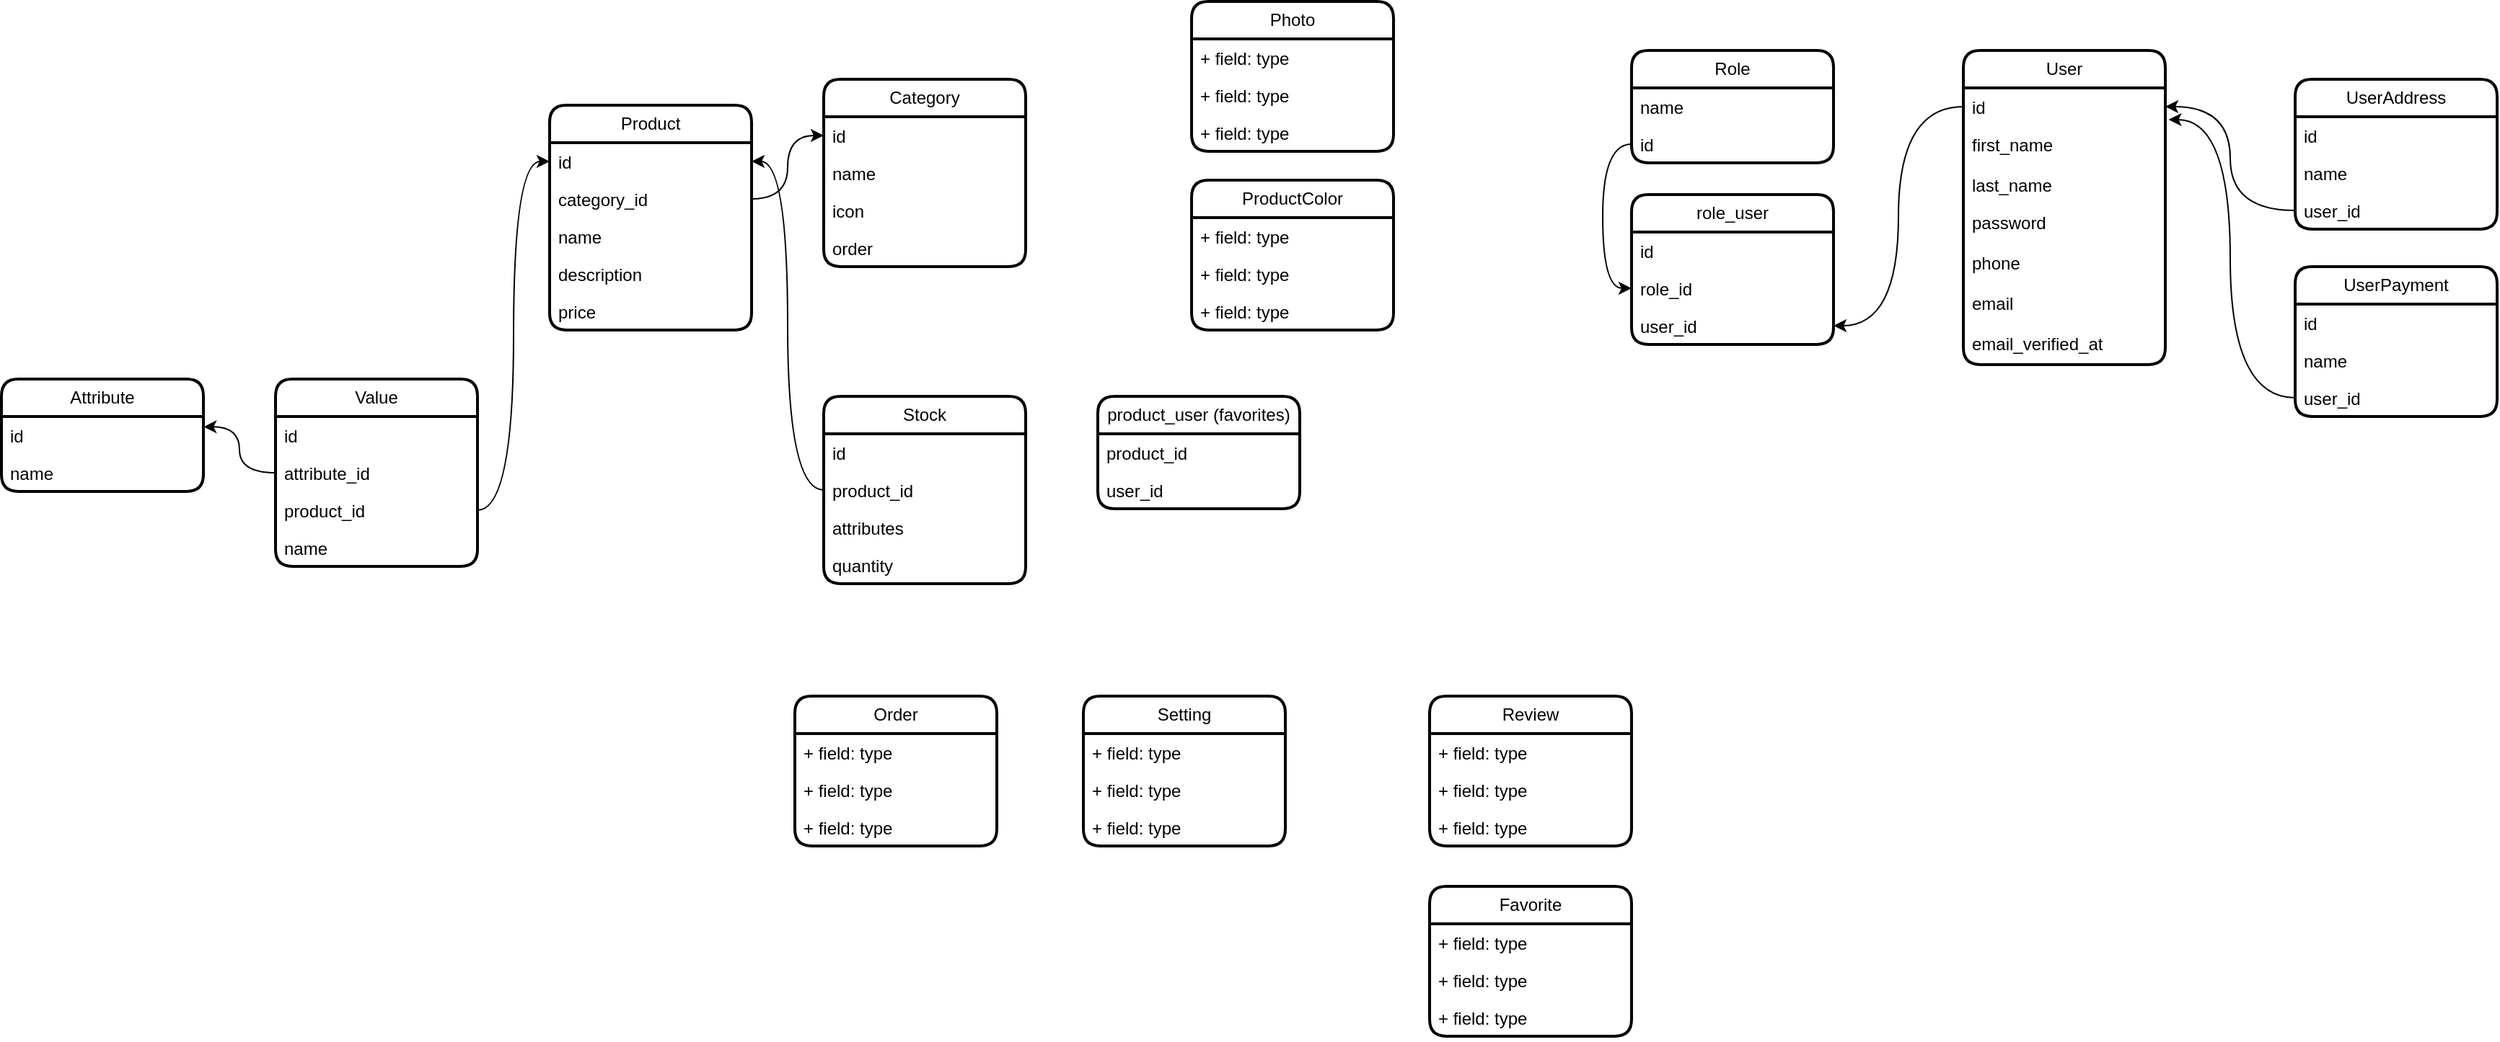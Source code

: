 <mxfile version="26.0.10">
  <diagram name="Page-1" id="uXYsPz1qlpsACWWBRwSW">
    <mxGraphModel dx="2284" dy="785" grid="1" gridSize="10" guides="1" tooltips="1" connect="1" arrows="1" fold="1" page="1" pageScale="1" pageWidth="850" pageHeight="1100" math="0" shadow="0">
      <root>
        <mxCell id="0" />
        <mxCell id="1" parent="0" />
        <mxCell id="BDrDbM9m9sWbNNaQyZ64-1" value="Category" style="swimlane;fontStyle=0;childLayout=stackLayout;horizontal=1;startSize=26;fillColor=none;horizontalStack=0;resizeParent=1;resizeParentMax=0;resizeLast=0;collapsible=1;marginBottom=0;whiteSpace=wrap;html=1;rounded=1;strokeColor=default;shadow=0;glass=0;swimlaneFillColor=default;strokeWidth=2;" parent="1" vertex="1">
          <mxGeometry x="100" y="70" width="140" height="130" as="geometry" />
        </mxCell>
        <mxCell id="BDrDbM9m9sWbNNaQyZ64-2" value="id" style="text;strokeColor=none;fillColor=none;align=left;verticalAlign=top;spacingLeft=4;spacingRight=4;overflow=hidden;rotatable=0;points=[[0,0.5],[1,0.5]];portConstraint=eastwest;whiteSpace=wrap;html=1;" parent="BDrDbM9m9sWbNNaQyZ64-1" vertex="1">
          <mxGeometry y="26" width="140" height="26" as="geometry" />
        </mxCell>
        <mxCell id="BDrDbM9m9sWbNNaQyZ64-59" value="name" style="text;strokeColor=none;fillColor=none;align=left;verticalAlign=top;spacingLeft=4;spacingRight=4;overflow=hidden;rotatable=0;points=[[0,0.5],[1,0.5]];portConstraint=eastwest;whiteSpace=wrap;html=1;" parent="BDrDbM9m9sWbNNaQyZ64-1" vertex="1">
          <mxGeometry y="52" width="140" height="26" as="geometry" />
        </mxCell>
        <mxCell id="BDrDbM9m9sWbNNaQyZ64-4" value="icon" style="text;strokeColor=none;fillColor=none;align=left;verticalAlign=top;spacingLeft=4;spacingRight=4;overflow=hidden;rotatable=0;points=[[0,0.5],[1,0.5]];portConstraint=eastwest;whiteSpace=wrap;html=1;" parent="BDrDbM9m9sWbNNaQyZ64-1" vertex="1">
          <mxGeometry y="78" width="140" height="26" as="geometry" />
        </mxCell>
        <mxCell id="BDrDbM9m9sWbNNaQyZ64-56" value="order" style="text;strokeColor=none;fillColor=none;align=left;verticalAlign=top;spacingLeft=4;spacingRight=4;overflow=hidden;rotatable=0;points=[[0,0.5],[1,0.5]];portConstraint=eastwest;whiteSpace=wrap;html=1;" parent="BDrDbM9m9sWbNNaQyZ64-1" vertex="1">
          <mxGeometry y="104" width="140" height="26" as="geometry" />
        </mxCell>
        <mxCell id="BDrDbM9m9sWbNNaQyZ64-10" value="Product" style="swimlane;fontStyle=0;childLayout=stackLayout;horizontal=1;startSize=26;fillColor=none;horizontalStack=0;resizeParent=1;resizeParentMax=0;resizeLast=0;collapsible=1;marginBottom=0;whiteSpace=wrap;html=1;rounded=1;strokeColor=default;shadow=0;glass=0;swimlaneFillColor=default;strokeWidth=2;" parent="1" vertex="1">
          <mxGeometry x="-90" y="88" width="140" height="156" as="geometry" />
        </mxCell>
        <mxCell id="BDrDbM9m9sWbNNaQyZ64-58" value="id" style="text;strokeColor=none;fillColor=none;align=left;verticalAlign=top;spacingLeft=4;spacingRight=4;overflow=hidden;rotatable=0;points=[[0,0.5],[1,0.5]];portConstraint=eastwest;whiteSpace=wrap;html=1;" parent="BDrDbM9m9sWbNNaQyZ64-10" vertex="1">
          <mxGeometry y="26" width="140" height="26" as="geometry" />
        </mxCell>
        <mxCell id="BDrDbM9m9sWbNNaQyZ64-57" value="category_id" style="text;strokeColor=none;fillColor=none;align=left;verticalAlign=top;spacingLeft=4;spacingRight=4;overflow=hidden;rotatable=0;points=[[0,0.5],[1,0.5]];portConstraint=eastwest;whiteSpace=wrap;html=1;" parent="BDrDbM9m9sWbNNaQyZ64-10" vertex="1">
          <mxGeometry y="52" width="140" height="26" as="geometry" />
        </mxCell>
        <mxCell id="BDrDbM9m9sWbNNaQyZ64-11" value="name" style="text;strokeColor=none;fillColor=none;align=left;verticalAlign=top;spacingLeft=4;spacingRight=4;overflow=hidden;rotatable=0;points=[[0,0.5],[1,0.5]];portConstraint=eastwest;whiteSpace=wrap;html=1;" parent="BDrDbM9m9sWbNNaQyZ64-10" vertex="1">
          <mxGeometry y="78" width="140" height="26" as="geometry" />
        </mxCell>
        <mxCell id="BDrDbM9m9sWbNNaQyZ64-12" value="description" style="text;strokeColor=none;fillColor=none;align=left;verticalAlign=top;spacingLeft=4;spacingRight=4;overflow=hidden;rotatable=0;points=[[0,0.5],[1,0.5]];portConstraint=eastwest;whiteSpace=wrap;html=1;" parent="BDrDbM9m9sWbNNaQyZ64-10" vertex="1">
          <mxGeometry y="104" width="140" height="26" as="geometry" />
        </mxCell>
        <mxCell id="BDrDbM9m9sWbNNaQyZ64-13" value="price" style="text;strokeColor=none;fillColor=none;align=left;verticalAlign=top;spacingLeft=4;spacingRight=4;overflow=hidden;rotatable=0;points=[[0,0.5],[1,0.5]];portConstraint=eastwest;whiteSpace=wrap;html=1;" parent="BDrDbM9m9sWbNNaQyZ64-10" vertex="1">
          <mxGeometry y="130" width="140" height="26" as="geometry" />
        </mxCell>
        <mxCell id="BDrDbM9m9sWbNNaQyZ64-15" value="User" style="swimlane;fontStyle=0;childLayout=stackLayout;horizontal=1;startSize=26;fillColor=none;horizontalStack=0;resizeParent=1;resizeParentMax=0;resizeLast=0;collapsible=1;marginBottom=0;whiteSpace=wrap;html=1;rounded=1;strokeColor=default;shadow=0;glass=0;swimlaneFillColor=default;strokeWidth=2;" parent="1" vertex="1">
          <mxGeometry x="890" y="50" width="140" height="218" as="geometry" />
        </mxCell>
        <mxCell id="BDrDbM9m9sWbNNaQyZ64-16" value="id" style="text;strokeColor=none;fillColor=none;align=left;verticalAlign=top;spacingLeft=4;spacingRight=4;overflow=hidden;rotatable=0;points=[[0,0.5],[1,0.5]];portConstraint=eastwest;whiteSpace=wrap;html=1;" parent="BDrDbM9m9sWbNNaQyZ64-15" vertex="1">
          <mxGeometry y="26" width="140" height="26" as="geometry" />
        </mxCell>
        <mxCell id="BDrDbM9m9sWbNNaQyZ64-17" value="first_name" style="text;strokeColor=none;fillColor=none;align=left;verticalAlign=top;spacingLeft=4;spacingRight=4;overflow=hidden;rotatable=0;points=[[0,0.5],[1,0.5]];portConstraint=eastwest;whiteSpace=wrap;html=1;" parent="BDrDbM9m9sWbNNaQyZ64-15" vertex="1">
          <mxGeometry y="52" width="140" height="28" as="geometry" />
        </mxCell>
        <mxCell id="BDrDbM9m9sWbNNaQyZ64-18" value="last_name" style="text;strokeColor=none;fillColor=none;align=left;verticalAlign=top;spacingLeft=4;spacingRight=4;overflow=hidden;rotatable=0;points=[[0,0.5],[1,0.5]];portConstraint=eastwest;whiteSpace=wrap;html=1;" parent="BDrDbM9m9sWbNNaQyZ64-15" vertex="1">
          <mxGeometry y="80" width="140" height="26" as="geometry" />
        </mxCell>
        <mxCell id="BDrDbM9m9sWbNNaQyZ64-61" value="password" style="text;strokeColor=none;fillColor=none;align=left;verticalAlign=top;spacingLeft=4;spacingRight=4;overflow=hidden;rotatable=0;points=[[0,0.5],[1,0.5]];portConstraint=eastwest;whiteSpace=wrap;html=1;" parent="BDrDbM9m9sWbNNaQyZ64-15" vertex="1">
          <mxGeometry y="106" width="140" height="28" as="geometry" />
        </mxCell>
        <mxCell id="BDrDbM9m9sWbNNaQyZ64-62" value="phone&lt;div&gt;&lt;br&gt;&lt;/div&gt;" style="text;strokeColor=none;fillColor=none;align=left;verticalAlign=top;spacingLeft=4;spacingRight=4;overflow=hidden;rotatable=0;points=[[0,0.5],[1,0.5]];portConstraint=eastwest;whiteSpace=wrap;html=1;" parent="BDrDbM9m9sWbNNaQyZ64-15" vertex="1">
          <mxGeometry y="134" width="140" height="28" as="geometry" />
        </mxCell>
        <mxCell id="BDrDbM9m9sWbNNaQyZ64-63" value="&lt;div&gt;email&lt;/div&gt;" style="text;strokeColor=none;fillColor=none;align=left;verticalAlign=top;spacingLeft=4;spacingRight=4;overflow=hidden;rotatable=0;points=[[0,0.5],[1,0.5]];portConstraint=eastwest;whiteSpace=wrap;html=1;" parent="BDrDbM9m9sWbNNaQyZ64-15" vertex="1">
          <mxGeometry y="162" width="140" height="28" as="geometry" />
        </mxCell>
        <mxCell id="BDrDbM9m9sWbNNaQyZ64-71" value="&lt;div&gt;email_verified_at&lt;/div&gt;" style="text;strokeColor=none;fillColor=none;align=left;verticalAlign=top;spacingLeft=4;spacingRight=4;overflow=hidden;rotatable=0;points=[[0,0.5],[1,0.5]];portConstraint=eastwest;whiteSpace=wrap;html=1;" parent="BDrDbM9m9sWbNNaQyZ64-15" vertex="1">
          <mxGeometry y="190" width="140" height="28" as="geometry" />
        </mxCell>
        <mxCell id="BDrDbM9m9sWbNNaQyZ64-19" value="Role" style="swimlane;fontStyle=0;childLayout=stackLayout;horizontal=1;startSize=26;fillColor=none;horizontalStack=0;resizeParent=1;resizeParentMax=0;resizeLast=0;collapsible=1;marginBottom=0;whiteSpace=wrap;html=1;rounded=1;strokeColor=default;shadow=0;glass=0;swimlaneFillColor=default;strokeWidth=2;" parent="1" vertex="1">
          <mxGeometry x="660" y="50" width="140" height="78" as="geometry" />
        </mxCell>
        <mxCell id="BDrDbM9m9sWbNNaQyZ64-21" value="name" style="text;strokeColor=none;fillColor=none;align=left;verticalAlign=top;spacingLeft=4;spacingRight=4;overflow=hidden;rotatable=0;points=[[0,0.5],[1,0.5]];portConstraint=eastwest;whiteSpace=wrap;html=1;" parent="BDrDbM9m9sWbNNaQyZ64-19" vertex="1">
          <mxGeometry y="26" width="140" height="26" as="geometry" />
        </mxCell>
        <mxCell id="BDrDbM9m9sWbNNaQyZ64-20" value="id&lt;div&gt;&lt;br&gt;&lt;/div&gt;" style="text;strokeColor=none;fillColor=none;align=left;verticalAlign=top;spacingLeft=4;spacingRight=4;overflow=hidden;rotatable=0;points=[[0,0.5],[1,0.5]];portConstraint=eastwest;whiteSpace=wrap;html=1;" parent="BDrDbM9m9sWbNNaQyZ64-19" vertex="1">
          <mxGeometry y="52" width="140" height="26" as="geometry" />
        </mxCell>
        <mxCell id="BDrDbM9m9sWbNNaQyZ64-23" value="Order" style="swimlane;fontStyle=0;childLayout=stackLayout;horizontal=1;startSize=26;fillColor=none;horizontalStack=0;resizeParent=1;resizeParentMax=0;resizeLast=0;collapsible=1;marginBottom=0;whiteSpace=wrap;html=1;rounded=1;strokeColor=default;shadow=0;glass=0;swimlaneFillColor=default;strokeWidth=2;" parent="1" vertex="1">
          <mxGeometry x="80" y="498" width="140" height="104" as="geometry" />
        </mxCell>
        <mxCell id="BDrDbM9m9sWbNNaQyZ64-24" value="+ field: type" style="text;strokeColor=none;fillColor=none;align=left;verticalAlign=top;spacingLeft=4;spacingRight=4;overflow=hidden;rotatable=0;points=[[0,0.5],[1,0.5]];portConstraint=eastwest;whiteSpace=wrap;html=1;" parent="BDrDbM9m9sWbNNaQyZ64-23" vertex="1">
          <mxGeometry y="26" width="140" height="26" as="geometry" />
        </mxCell>
        <mxCell id="BDrDbM9m9sWbNNaQyZ64-25" value="+ field: type" style="text;strokeColor=none;fillColor=none;align=left;verticalAlign=top;spacingLeft=4;spacingRight=4;overflow=hidden;rotatable=0;points=[[0,0.5],[1,0.5]];portConstraint=eastwest;whiteSpace=wrap;html=1;" parent="BDrDbM9m9sWbNNaQyZ64-23" vertex="1">
          <mxGeometry y="52" width="140" height="26" as="geometry" />
        </mxCell>
        <mxCell id="BDrDbM9m9sWbNNaQyZ64-26" value="+ field: type" style="text;strokeColor=none;fillColor=none;align=left;verticalAlign=top;spacingLeft=4;spacingRight=4;overflow=hidden;rotatable=0;points=[[0,0.5],[1,0.5]];portConstraint=eastwest;whiteSpace=wrap;html=1;" parent="BDrDbM9m9sWbNNaQyZ64-23" vertex="1">
          <mxGeometry y="78" width="140" height="26" as="geometry" />
        </mxCell>
        <mxCell id="BDrDbM9m9sWbNNaQyZ64-27" value="Setting" style="swimlane;fontStyle=0;childLayout=stackLayout;horizontal=1;startSize=26;fillColor=none;horizontalStack=0;resizeParent=1;resizeParentMax=0;resizeLast=0;collapsible=1;marginBottom=0;whiteSpace=wrap;html=1;rounded=1;strokeColor=default;shadow=0;glass=0;swimlaneFillColor=default;strokeWidth=2;" parent="1" vertex="1">
          <mxGeometry x="280" y="498" width="140" height="104" as="geometry" />
        </mxCell>
        <mxCell id="BDrDbM9m9sWbNNaQyZ64-28" value="+ field: type" style="text;strokeColor=none;fillColor=none;align=left;verticalAlign=top;spacingLeft=4;spacingRight=4;overflow=hidden;rotatable=0;points=[[0,0.5],[1,0.5]];portConstraint=eastwest;whiteSpace=wrap;html=1;" parent="BDrDbM9m9sWbNNaQyZ64-27" vertex="1">
          <mxGeometry y="26" width="140" height="26" as="geometry" />
        </mxCell>
        <mxCell id="BDrDbM9m9sWbNNaQyZ64-29" value="+ field: type" style="text;strokeColor=none;fillColor=none;align=left;verticalAlign=top;spacingLeft=4;spacingRight=4;overflow=hidden;rotatable=0;points=[[0,0.5],[1,0.5]];portConstraint=eastwest;whiteSpace=wrap;html=1;" parent="BDrDbM9m9sWbNNaQyZ64-27" vertex="1">
          <mxGeometry y="52" width="140" height="26" as="geometry" />
        </mxCell>
        <mxCell id="BDrDbM9m9sWbNNaQyZ64-30" value="+ field: type" style="text;strokeColor=none;fillColor=none;align=left;verticalAlign=top;spacingLeft=4;spacingRight=4;overflow=hidden;rotatable=0;points=[[0,0.5],[1,0.5]];portConstraint=eastwest;whiteSpace=wrap;html=1;" parent="BDrDbM9m9sWbNNaQyZ64-27" vertex="1">
          <mxGeometry y="78" width="140" height="26" as="geometry" />
        </mxCell>
        <mxCell id="BDrDbM9m9sWbNNaQyZ64-31" value="Review" style="swimlane;fontStyle=0;childLayout=stackLayout;horizontal=1;startSize=26;fillColor=none;horizontalStack=0;resizeParent=1;resizeParentMax=0;resizeLast=0;collapsible=1;marginBottom=0;whiteSpace=wrap;html=1;rounded=1;strokeColor=default;shadow=0;glass=0;swimlaneFillColor=default;strokeWidth=2;swimlaneLine=1;" parent="1" vertex="1">
          <mxGeometry x="520" y="498" width="140" height="104" as="geometry" />
        </mxCell>
        <mxCell id="BDrDbM9m9sWbNNaQyZ64-32" value="+ field: type" style="text;strokeColor=none;fillColor=none;align=left;verticalAlign=top;spacingLeft=4;spacingRight=4;overflow=hidden;rotatable=0;points=[[0,0.5],[1,0.5]];portConstraint=eastwest;whiteSpace=wrap;html=1;" parent="BDrDbM9m9sWbNNaQyZ64-31" vertex="1">
          <mxGeometry y="26" width="140" height="26" as="geometry" />
        </mxCell>
        <mxCell id="BDrDbM9m9sWbNNaQyZ64-33" value="+ field: type" style="text;strokeColor=none;fillColor=none;align=left;verticalAlign=top;spacingLeft=4;spacingRight=4;overflow=hidden;rotatable=0;points=[[0,0.5],[1,0.5]];portConstraint=eastwest;whiteSpace=wrap;html=1;" parent="BDrDbM9m9sWbNNaQyZ64-31" vertex="1">
          <mxGeometry y="52" width="140" height="26" as="geometry" />
        </mxCell>
        <mxCell id="BDrDbM9m9sWbNNaQyZ64-34" value="+ field: type" style="text;strokeColor=none;fillColor=none;align=left;verticalAlign=top;spacingLeft=4;spacingRight=4;overflow=hidden;rotatable=0;points=[[0,0.5],[1,0.5]];portConstraint=eastwest;whiteSpace=wrap;html=1;" parent="BDrDbM9m9sWbNNaQyZ64-31" vertex="1">
          <mxGeometry y="78" width="140" height="26" as="geometry" />
        </mxCell>
        <mxCell id="BDrDbM9m9sWbNNaQyZ64-35" value="Photo" style="swimlane;fontStyle=0;childLayout=stackLayout;horizontal=1;startSize=26;fillColor=none;horizontalStack=0;resizeParent=1;resizeParentMax=0;resizeLast=0;collapsible=1;marginBottom=0;whiteSpace=wrap;html=1;rounded=1;strokeColor=default;shadow=0;glass=0;swimlaneFillColor=default;strokeWidth=2;" parent="1" vertex="1">
          <mxGeometry x="355" y="16" width="140" height="104" as="geometry" />
        </mxCell>
        <mxCell id="BDrDbM9m9sWbNNaQyZ64-36" value="+ field: type" style="text;strokeColor=none;fillColor=none;align=left;verticalAlign=top;spacingLeft=4;spacingRight=4;overflow=hidden;rotatable=0;points=[[0,0.5],[1,0.5]];portConstraint=eastwest;whiteSpace=wrap;html=1;" parent="BDrDbM9m9sWbNNaQyZ64-35" vertex="1">
          <mxGeometry y="26" width="140" height="26" as="geometry" />
        </mxCell>
        <mxCell id="BDrDbM9m9sWbNNaQyZ64-37" value="+ field: type" style="text;strokeColor=none;fillColor=none;align=left;verticalAlign=top;spacingLeft=4;spacingRight=4;overflow=hidden;rotatable=0;points=[[0,0.5],[1,0.5]];portConstraint=eastwest;whiteSpace=wrap;html=1;" parent="BDrDbM9m9sWbNNaQyZ64-35" vertex="1">
          <mxGeometry y="52" width="140" height="26" as="geometry" />
        </mxCell>
        <mxCell id="BDrDbM9m9sWbNNaQyZ64-38" value="+ field: type" style="text;strokeColor=none;fillColor=none;align=left;verticalAlign=top;spacingLeft=4;spacingRight=4;overflow=hidden;rotatable=0;points=[[0,0.5],[1,0.5]];portConstraint=eastwest;whiteSpace=wrap;html=1;" parent="BDrDbM9m9sWbNNaQyZ64-35" vertex="1">
          <mxGeometry y="78" width="140" height="26" as="geometry" />
        </mxCell>
        <mxCell id="BDrDbM9m9sWbNNaQyZ64-39" value="ProductColor" style="swimlane;fontStyle=0;childLayout=stackLayout;horizontal=1;startSize=26;fillColor=none;horizontalStack=0;resizeParent=1;resizeParentMax=0;resizeLast=0;collapsible=1;marginBottom=0;whiteSpace=wrap;html=1;rounded=1;strokeColor=default;shadow=0;glass=0;swimlaneFillColor=default;strokeWidth=2;" parent="1" vertex="1">
          <mxGeometry x="355" y="140" width="140" height="104" as="geometry" />
        </mxCell>
        <mxCell id="BDrDbM9m9sWbNNaQyZ64-40" value="+ field: type" style="text;strokeColor=none;fillColor=none;align=left;verticalAlign=top;spacingLeft=4;spacingRight=4;overflow=hidden;rotatable=0;points=[[0,0.5],[1,0.5]];portConstraint=eastwest;whiteSpace=wrap;html=1;" parent="BDrDbM9m9sWbNNaQyZ64-39" vertex="1">
          <mxGeometry y="26" width="140" height="26" as="geometry" />
        </mxCell>
        <mxCell id="BDrDbM9m9sWbNNaQyZ64-41" value="+ field: type" style="text;strokeColor=none;fillColor=none;align=left;verticalAlign=top;spacingLeft=4;spacingRight=4;overflow=hidden;rotatable=0;points=[[0,0.5],[1,0.5]];portConstraint=eastwest;whiteSpace=wrap;html=1;" parent="BDrDbM9m9sWbNNaQyZ64-39" vertex="1">
          <mxGeometry y="52" width="140" height="26" as="geometry" />
        </mxCell>
        <mxCell id="BDrDbM9m9sWbNNaQyZ64-42" value="+ field: type" style="text;strokeColor=none;fillColor=none;align=left;verticalAlign=top;spacingLeft=4;spacingRight=4;overflow=hidden;rotatable=0;points=[[0,0.5],[1,0.5]];portConstraint=eastwest;whiteSpace=wrap;html=1;" parent="BDrDbM9m9sWbNNaQyZ64-39" vertex="1">
          <mxGeometry y="78" width="140" height="26" as="geometry" />
        </mxCell>
        <mxCell id="BDrDbM9m9sWbNNaQyZ64-43" value="Favorite" style="swimlane;fontStyle=0;childLayout=stackLayout;horizontal=1;startSize=26;fillColor=none;horizontalStack=0;resizeParent=1;resizeParentMax=0;resizeLast=0;collapsible=1;marginBottom=0;whiteSpace=wrap;html=1;rounded=1;strokeColor=default;shadow=0;glass=0;swimlaneFillColor=default;strokeWidth=2;swimlaneLine=1;" parent="1" vertex="1">
          <mxGeometry x="520" y="630" width="140" height="104" as="geometry" />
        </mxCell>
        <mxCell id="BDrDbM9m9sWbNNaQyZ64-44" value="+ field: type" style="text;strokeColor=none;fillColor=none;align=left;verticalAlign=top;spacingLeft=4;spacingRight=4;overflow=hidden;rotatable=0;points=[[0,0.5],[1,0.5]];portConstraint=eastwest;whiteSpace=wrap;html=1;" parent="BDrDbM9m9sWbNNaQyZ64-43" vertex="1">
          <mxGeometry y="26" width="140" height="26" as="geometry" />
        </mxCell>
        <mxCell id="BDrDbM9m9sWbNNaQyZ64-45" value="+ field: type" style="text;strokeColor=none;fillColor=none;align=left;verticalAlign=top;spacingLeft=4;spacingRight=4;overflow=hidden;rotatable=0;points=[[0,0.5],[1,0.5]];portConstraint=eastwest;whiteSpace=wrap;html=1;" parent="BDrDbM9m9sWbNNaQyZ64-43" vertex="1">
          <mxGeometry y="52" width="140" height="26" as="geometry" />
        </mxCell>
        <mxCell id="BDrDbM9m9sWbNNaQyZ64-46" value="+ field: type" style="text;strokeColor=none;fillColor=none;align=left;verticalAlign=top;spacingLeft=4;spacingRight=4;overflow=hidden;rotatable=0;points=[[0,0.5],[1,0.5]];portConstraint=eastwest;whiteSpace=wrap;html=1;" parent="BDrDbM9m9sWbNNaQyZ64-43" vertex="1">
          <mxGeometry y="78" width="140" height="26" as="geometry" />
        </mxCell>
        <mxCell id="BDrDbM9m9sWbNNaQyZ64-48" value="UserAddress" style="swimlane;fontStyle=0;childLayout=stackLayout;horizontal=1;startSize=26;fillColor=none;horizontalStack=0;resizeParent=1;resizeParentMax=0;resizeLast=0;collapsible=1;marginBottom=0;whiteSpace=wrap;html=1;rounded=1;strokeColor=default;shadow=0;glass=0;swimlaneFillColor=default;strokeWidth=2;" parent="1" vertex="1">
          <mxGeometry x="1120" y="70" width="140" height="104" as="geometry" />
        </mxCell>
        <mxCell id="BDrDbM9m9sWbNNaQyZ64-49" value="id" style="text;strokeColor=none;fillColor=none;align=left;verticalAlign=top;spacingLeft=4;spacingRight=4;overflow=hidden;rotatable=0;points=[[0,0.5],[1,0.5]];portConstraint=eastwest;whiteSpace=wrap;html=1;" parent="BDrDbM9m9sWbNNaQyZ64-48" vertex="1">
          <mxGeometry y="26" width="140" height="26" as="geometry" />
        </mxCell>
        <mxCell id="BDrDbM9m9sWbNNaQyZ64-50" value="name" style="text;strokeColor=none;fillColor=none;align=left;verticalAlign=top;spacingLeft=4;spacingRight=4;overflow=hidden;rotatable=0;points=[[0,0.5],[1,0.5]];portConstraint=eastwest;whiteSpace=wrap;html=1;" parent="BDrDbM9m9sWbNNaQyZ64-48" vertex="1">
          <mxGeometry y="52" width="140" height="26" as="geometry" />
        </mxCell>
        <mxCell id="BDrDbM9m9sWbNNaQyZ64-51" value="user_id&lt;div&gt;&lt;br&gt;&lt;/div&gt;" style="text;strokeColor=none;fillColor=none;align=left;verticalAlign=top;spacingLeft=4;spacingRight=4;overflow=hidden;rotatable=0;points=[[0,0.5],[1,0.5]];portConstraint=eastwest;whiteSpace=wrap;html=1;" parent="BDrDbM9m9sWbNNaQyZ64-48" vertex="1">
          <mxGeometry y="78" width="140" height="26" as="geometry" />
        </mxCell>
        <mxCell id="BDrDbM9m9sWbNNaQyZ64-52" value="UserPayment" style="swimlane;fontStyle=0;childLayout=stackLayout;horizontal=1;startSize=26;fillColor=none;horizontalStack=0;resizeParent=1;resizeParentMax=0;resizeLast=0;collapsible=1;marginBottom=0;whiteSpace=wrap;html=1;rounded=1;strokeColor=default;shadow=0;glass=0;swimlaneFillColor=default;strokeWidth=2;" parent="1" vertex="1">
          <mxGeometry x="1120" y="200" width="140" height="104" as="geometry" />
        </mxCell>
        <mxCell id="BDrDbM9m9sWbNNaQyZ64-53" value="id&lt;div&gt;&lt;br&gt;&lt;/div&gt;" style="text;strokeColor=none;fillColor=none;align=left;verticalAlign=top;spacingLeft=4;spacingRight=4;overflow=hidden;rotatable=0;points=[[0,0.5],[1,0.5]];portConstraint=eastwest;whiteSpace=wrap;html=1;" parent="BDrDbM9m9sWbNNaQyZ64-52" vertex="1">
          <mxGeometry y="26" width="140" height="26" as="geometry" />
        </mxCell>
        <mxCell id="BDrDbM9m9sWbNNaQyZ64-54" value="name&lt;div&gt;&lt;br&gt;&lt;/div&gt;" style="text;strokeColor=none;fillColor=none;align=left;verticalAlign=top;spacingLeft=4;spacingRight=4;overflow=hidden;rotatable=0;points=[[0,0.5],[1,0.5]];portConstraint=eastwest;whiteSpace=wrap;html=1;" parent="BDrDbM9m9sWbNNaQyZ64-52" vertex="1">
          <mxGeometry y="52" width="140" height="26" as="geometry" />
        </mxCell>
        <mxCell id="BDrDbM9m9sWbNNaQyZ64-55" value="user_id" style="text;strokeColor=none;fillColor=none;align=left;verticalAlign=top;spacingLeft=4;spacingRight=4;overflow=hidden;rotatable=0;points=[[0,0.5],[1,0.5]];portConstraint=eastwest;whiteSpace=wrap;html=1;" parent="BDrDbM9m9sWbNNaQyZ64-52" vertex="1">
          <mxGeometry y="78" width="140" height="26" as="geometry" />
        </mxCell>
        <mxCell id="BDrDbM9m9sWbNNaQyZ64-73" style="edgeStyle=orthogonalEdgeStyle;rounded=0;orthogonalLoop=1;jettySize=auto;html=1;exitX=0;exitY=0.5;exitDx=0;exitDy=0;entryX=1;entryY=0.5;entryDx=0;entryDy=0;curved=1;" parent="1" source="BDrDbM9m9sWbNNaQyZ64-51" target="BDrDbM9m9sWbNNaQyZ64-16" edge="1">
          <mxGeometry relative="1" as="geometry" />
        </mxCell>
        <mxCell id="BDrDbM9m9sWbNNaQyZ64-74" style="edgeStyle=orthogonalEdgeStyle;rounded=0;orthogonalLoop=1;jettySize=auto;html=1;exitX=0;exitY=0.5;exitDx=0;exitDy=0;entryX=1.016;entryY=-0.143;entryDx=0;entryDy=0;entryPerimeter=0;curved=1;" parent="1" source="BDrDbM9m9sWbNNaQyZ64-55" target="BDrDbM9m9sWbNNaQyZ64-17" edge="1">
          <mxGeometry relative="1" as="geometry" />
        </mxCell>
        <mxCell id="BDrDbM9m9sWbNNaQyZ64-77" value="Value" style="swimlane;fontStyle=0;childLayout=stackLayout;horizontal=1;startSize=26;fillColor=none;horizontalStack=0;resizeParent=1;resizeParentMax=0;resizeLast=0;collapsible=1;marginBottom=0;whiteSpace=wrap;html=1;rounded=1;strokeColor=default;shadow=0;glass=0;swimlaneFillColor=default;strokeWidth=2;" parent="1" vertex="1">
          <mxGeometry x="-280" y="278" width="140" height="130" as="geometry" />
        </mxCell>
        <mxCell id="BDrDbM9m9sWbNNaQyZ64-78" value="id" style="text;strokeColor=none;fillColor=none;align=left;verticalAlign=top;spacingLeft=4;spacingRight=4;overflow=hidden;rotatable=0;points=[[0,0.5],[1,0.5]];portConstraint=eastwest;whiteSpace=wrap;html=1;" parent="BDrDbM9m9sWbNNaQyZ64-77" vertex="1">
          <mxGeometry y="26" width="140" height="26" as="geometry" />
        </mxCell>
        <mxCell id="BDrDbM9m9sWbNNaQyZ64-79" value="attribute_id" style="text;strokeColor=none;fillColor=none;align=left;verticalAlign=top;spacingLeft=4;spacingRight=4;overflow=hidden;rotatable=0;points=[[0,0.5],[1,0.5]];portConstraint=eastwest;whiteSpace=wrap;html=1;" parent="BDrDbM9m9sWbNNaQyZ64-77" vertex="1">
          <mxGeometry y="52" width="140" height="26" as="geometry" />
        </mxCell>
        <mxCell id="BDrDbM9m9sWbNNaQyZ64-80" value="product_id" style="text;strokeColor=none;fillColor=none;align=left;verticalAlign=top;spacingLeft=4;spacingRight=4;overflow=hidden;rotatable=0;points=[[0,0.5],[1,0.5]];portConstraint=eastwest;whiteSpace=wrap;html=1;" parent="BDrDbM9m9sWbNNaQyZ64-77" vertex="1">
          <mxGeometry y="78" width="140" height="26" as="geometry" />
        </mxCell>
        <mxCell id="BDrDbM9m9sWbNNaQyZ64-105" value="name" style="text;strokeColor=none;fillColor=none;align=left;verticalAlign=top;spacingLeft=4;spacingRight=4;overflow=hidden;rotatable=0;points=[[0,0.5],[1,0.5]];portConstraint=eastwest;whiteSpace=wrap;html=1;" parent="BDrDbM9m9sWbNNaQyZ64-77" vertex="1">
          <mxGeometry y="104" width="140" height="26" as="geometry" />
        </mxCell>
        <mxCell id="BDrDbM9m9sWbNNaQyZ64-81" value="Attribute" style="swimlane;fontStyle=0;childLayout=stackLayout;horizontal=1;startSize=26;fillColor=none;horizontalStack=0;resizeParent=1;resizeParentMax=0;resizeLast=0;collapsible=1;marginBottom=0;whiteSpace=wrap;html=1;rounded=1;strokeColor=default;shadow=0;glass=0;swimlaneFillColor=default;strokeWidth=2;" parent="1" vertex="1">
          <mxGeometry x="-470" y="278" width="140" height="78" as="geometry" />
        </mxCell>
        <mxCell id="BDrDbM9m9sWbNNaQyZ64-82" value="id" style="text;strokeColor=none;fillColor=none;align=left;verticalAlign=top;spacingLeft=4;spacingRight=4;overflow=hidden;rotatable=0;points=[[0,0.5],[1,0.5]];portConstraint=eastwest;whiteSpace=wrap;html=1;" parent="BDrDbM9m9sWbNNaQyZ64-81" vertex="1">
          <mxGeometry y="26" width="140" height="26" as="geometry" />
        </mxCell>
        <mxCell id="BDrDbM9m9sWbNNaQyZ64-83" value="name" style="text;strokeColor=none;fillColor=none;align=left;verticalAlign=top;spacingLeft=4;spacingRight=4;overflow=hidden;rotatable=0;points=[[0,0.5],[1,0.5]];portConstraint=eastwest;whiteSpace=wrap;html=1;" parent="BDrDbM9m9sWbNNaQyZ64-81" vertex="1">
          <mxGeometry y="52" width="140" height="26" as="geometry" />
        </mxCell>
        <mxCell id="BDrDbM9m9sWbNNaQyZ64-87" style="edgeStyle=orthogonalEdgeStyle;rounded=0;orthogonalLoop=1;jettySize=auto;html=1;exitX=1;exitY=0.5;exitDx=0;exitDy=0;entryX=0;entryY=0.5;entryDx=0;entryDy=0;curved=1;" parent="1" source="BDrDbM9m9sWbNNaQyZ64-57" target="BDrDbM9m9sWbNNaQyZ64-2" edge="1">
          <mxGeometry relative="1" as="geometry" />
        </mxCell>
        <mxCell id="BDrDbM9m9sWbNNaQyZ64-89" style="edgeStyle=orthogonalEdgeStyle;rounded=0;orthogonalLoop=1;jettySize=auto;html=1;exitX=1;exitY=0.5;exitDx=0;exitDy=0;entryX=0;entryY=0.5;entryDx=0;entryDy=0;curved=1;" parent="1" source="BDrDbM9m9sWbNNaQyZ64-80" target="BDrDbM9m9sWbNNaQyZ64-58" edge="1">
          <mxGeometry relative="1" as="geometry" />
        </mxCell>
        <mxCell id="BDrDbM9m9sWbNNaQyZ64-90" style="edgeStyle=orthogonalEdgeStyle;rounded=0;orthogonalLoop=1;jettySize=auto;html=1;exitX=0;exitY=0.5;exitDx=0;exitDy=0;entryX=1.001;entryY=0.275;entryDx=0;entryDy=0;entryPerimeter=0;curved=1;" parent="1" source="BDrDbM9m9sWbNNaQyZ64-79" target="BDrDbM9m9sWbNNaQyZ64-82" edge="1">
          <mxGeometry relative="1" as="geometry" />
        </mxCell>
        <mxCell id="BDrDbM9m9sWbNNaQyZ64-91" value="role_user" style="swimlane;fontStyle=0;childLayout=stackLayout;horizontal=1;startSize=26;fillColor=none;horizontalStack=0;resizeParent=1;resizeParentMax=0;resizeLast=0;collapsible=1;marginBottom=0;whiteSpace=wrap;html=1;rounded=1;strokeColor=default;shadow=0;glass=0;swimlaneFillColor=default;strokeWidth=2;" parent="1" vertex="1">
          <mxGeometry x="660" y="150" width="140" height="104" as="geometry" />
        </mxCell>
        <mxCell id="BDrDbM9m9sWbNNaQyZ64-93" value="id&lt;div&gt;&lt;br&gt;&lt;/div&gt;" style="text;strokeColor=none;fillColor=none;align=left;verticalAlign=top;spacingLeft=4;spacingRight=4;overflow=hidden;rotatable=0;points=[[0,0.5],[1,0.5]];portConstraint=eastwest;whiteSpace=wrap;html=1;" parent="BDrDbM9m9sWbNNaQyZ64-91" vertex="1">
          <mxGeometry y="26" width="140" height="26" as="geometry" />
        </mxCell>
        <mxCell id="BDrDbM9m9sWbNNaQyZ64-92" value="role_id&lt;div&gt;&lt;br&gt;&lt;/div&gt;" style="text;strokeColor=none;fillColor=none;align=left;verticalAlign=top;spacingLeft=4;spacingRight=4;overflow=hidden;rotatable=0;points=[[0,0.5],[1,0.5]];portConstraint=eastwest;whiteSpace=wrap;html=1;" parent="BDrDbM9m9sWbNNaQyZ64-91" vertex="1">
          <mxGeometry y="52" width="140" height="26" as="geometry" />
        </mxCell>
        <mxCell id="BDrDbM9m9sWbNNaQyZ64-94" value="&lt;div&gt;user_id&lt;/div&gt;" style="text;strokeColor=none;fillColor=none;align=left;verticalAlign=top;spacingLeft=4;spacingRight=4;overflow=hidden;rotatable=0;points=[[0,0.5],[1,0.5]];portConstraint=eastwest;whiteSpace=wrap;html=1;" parent="BDrDbM9m9sWbNNaQyZ64-91" vertex="1">
          <mxGeometry y="78" width="140" height="26" as="geometry" />
        </mxCell>
        <mxCell id="BDrDbM9m9sWbNNaQyZ64-95" style="edgeStyle=orthogonalEdgeStyle;rounded=0;orthogonalLoop=1;jettySize=auto;html=1;exitX=0;exitY=0.5;exitDx=0;exitDy=0;entryX=1;entryY=0.5;entryDx=0;entryDy=0;curved=1;" parent="1" source="BDrDbM9m9sWbNNaQyZ64-16" target="BDrDbM9m9sWbNNaQyZ64-94" edge="1">
          <mxGeometry relative="1" as="geometry" />
        </mxCell>
        <mxCell id="BDrDbM9m9sWbNNaQyZ64-96" style="edgeStyle=orthogonalEdgeStyle;rounded=0;orthogonalLoop=1;jettySize=auto;html=1;exitX=0;exitY=0.5;exitDx=0;exitDy=0;entryX=0;entryY=0.5;entryDx=0;entryDy=0;curved=1;" parent="1" source="BDrDbM9m9sWbNNaQyZ64-20" target="BDrDbM9m9sWbNNaQyZ64-92" edge="1">
          <mxGeometry relative="1" as="geometry" />
        </mxCell>
        <mxCell id="BDrDbM9m9sWbNNaQyZ64-97" value="Stock" style="swimlane;fontStyle=0;childLayout=stackLayout;horizontal=1;startSize=26;fillColor=none;horizontalStack=0;resizeParent=1;resizeParentMax=0;resizeLast=0;collapsible=1;marginBottom=0;whiteSpace=wrap;html=1;rounded=1;strokeColor=default;shadow=0;glass=0;swimlaneFillColor=default;strokeWidth=2;" parent="1" vertex="1">
          <mxGeometry x="100" y="290" width="140" height="130" as="geometry" />
        </mxCell>
        <mxCell id="BDrDbM9m9sWbNNaQyZ64-98" value="id" style="text;strokeColor=none;fillColor=none;align=left;verticalAlign=top;spacingLeft=4;spacingRight=4;overflow=hidden;rotatable=0;points=[[0,0.5],[1,0.5]];portConstraint=eastwest;whiteSpace=wrap;html=1;" parent="BDrDbM9m9sWbNNaQyZ64-97" vertex="1">
          <mxGeometry y="26" width="140" height="26" as="geometry" />
        </mxCell>
        <mxCell id="BDrDbM9m9sWbNNaQyZ64-99" value="product_id" style="text;strokeColor=none;fillColor=none;align=left;verticalAlign=top;spacingLeft=4;spacingRight=4;overflow=hidden;rotatable=0;points=[[0,0.5],[1,0.5]];portConstraint=eastwest;whiteSpace=wrap;html=1;" parent="BDrDbM9m9sWbNNaQyZ64-97" vertex="1">
          <mxGeometry y="52" width="140" height="26" as="geometry" />
        </mxCell>
        <mxCell id="BDrDbM9m9sWbNNaQyZ64-100" value="attributes" style="text;strokeColor=none;fillColor=none;align=left;verticalAlign=top;spacingLeft=4;spacingRight=4;overflow=hidden;rotatable=0;points=[[0,0.5],[1,0.5]];portConstraint=eastwest;whiteSpace=wrap;html=1;" parent="BDrDbM9m9sWbNNaQyZ64-97" vertex="1">
          <mxGeometry y="78" width="140" height="26" as="geometry" />
        </mxCell>
        <mxCell id="BDrDbM9m9sWbNNaQyZ64-101" value="quantity" style="text;strokeColor=none;fillColor=none;align=left;verticalAlign=top;spacingLeft=4;spacingRight=4;overflow=hidden;rotatable=0;points=[[0,0.5],[1,0.5]];portConstraint=eastwest;whiteSpace=wrap;html=1;" parent="BDrDbM9m9sWbNNaQyZ64-97" vertex="1">
          <mxGeometry y="104" width="140" height="26" as="geometry" />
        </mxCell>
        <mxCell id="BDrDbM9m9sWbNNaQyZ64-102" style="edgeStyle=orthogonalEdgeStyle;rounded=0;orthogonalLoop=1;jettySize=auto;html=1;exitX=0;exitY=0.5;exitDx=0;exitDy=0;entryX=1;entryY=0.5;entryDx=0;entryDy=0;curved=1;" parent="1" source="BDrDbM9m9sWbNNaQyZ64-99" target="BDrDbM9m9sWbNNaQyZ64-58" edge="1">
          <mxGeometry relative="1" as="geometry" />
        </mxCell>
        <mxCell id="BiLYAEaTBQqvmpuW4-SY-1" value="product_user (favorites&lt;span style=&quot;background-color: transparent; color: light-dark(rgb(0, 0, 0), rgb(255, 255, 255));&quot;&gt;)&lt;/span&gt;" style="swimlane;fontStyle=0;childLayout=stackLayout;horizontal=1;startSize=26;fillColor=none;horizontalStack=0;resizeParent=1;resizeParentMax=0;resizeLast=0;collapsible=1;marginBottom=0;whiteSpace=wrap;html=1;rounded=1;strokeColor=default;shadow=0;glass=0;swimlaneFillColor=default;strokeWidth=2;" vertex="1" parent="1">
          <mxGeometry x="290" y="290" width="140" height="78" as="geometry" />
        </mxCell>
        <mxCell id="BiLYAEaTBQqvmpuW4-SY-3" value="product_id" style="text;strokeColor=none;fillColor=none;align=left;verticalAlign=top;spacingLeft=4;spacingRight=4;overflow=hidden;rotatable=0;points=[[0,0.5],[1,0.5]];portConstraint=eastwest;whiteSpace=wrap;html=1;" vertex="1" parent="BiLYAEaTBQqvmpuW4-SY-1">
          <mxGeometry y="26" width="140" height="26" as="geometry" />
        </mxCell>
        <mxCell id="BiLYAEaTBQqvmpuW4-SY-5" value="user_id" style="text;strokeColor=none;fillColor=none;align=left;verticalAlign=top;spacingLeft=4;spacingRight=4;overflow=hidden;rotatable=0;points=[[0,0.5],[1,0.5]];portConstraint=eastwest;whiteSpace=wrap;html=1;" vertex="1" parent="BiLYAEaTBQqvmpuW4-SY-1">
          <mxGeometry y="52" width="140" height="26" as="geometry" />
        </mxCell>
      </root>
    </mxGraphModel>
  </diagram>
</mxfile>
